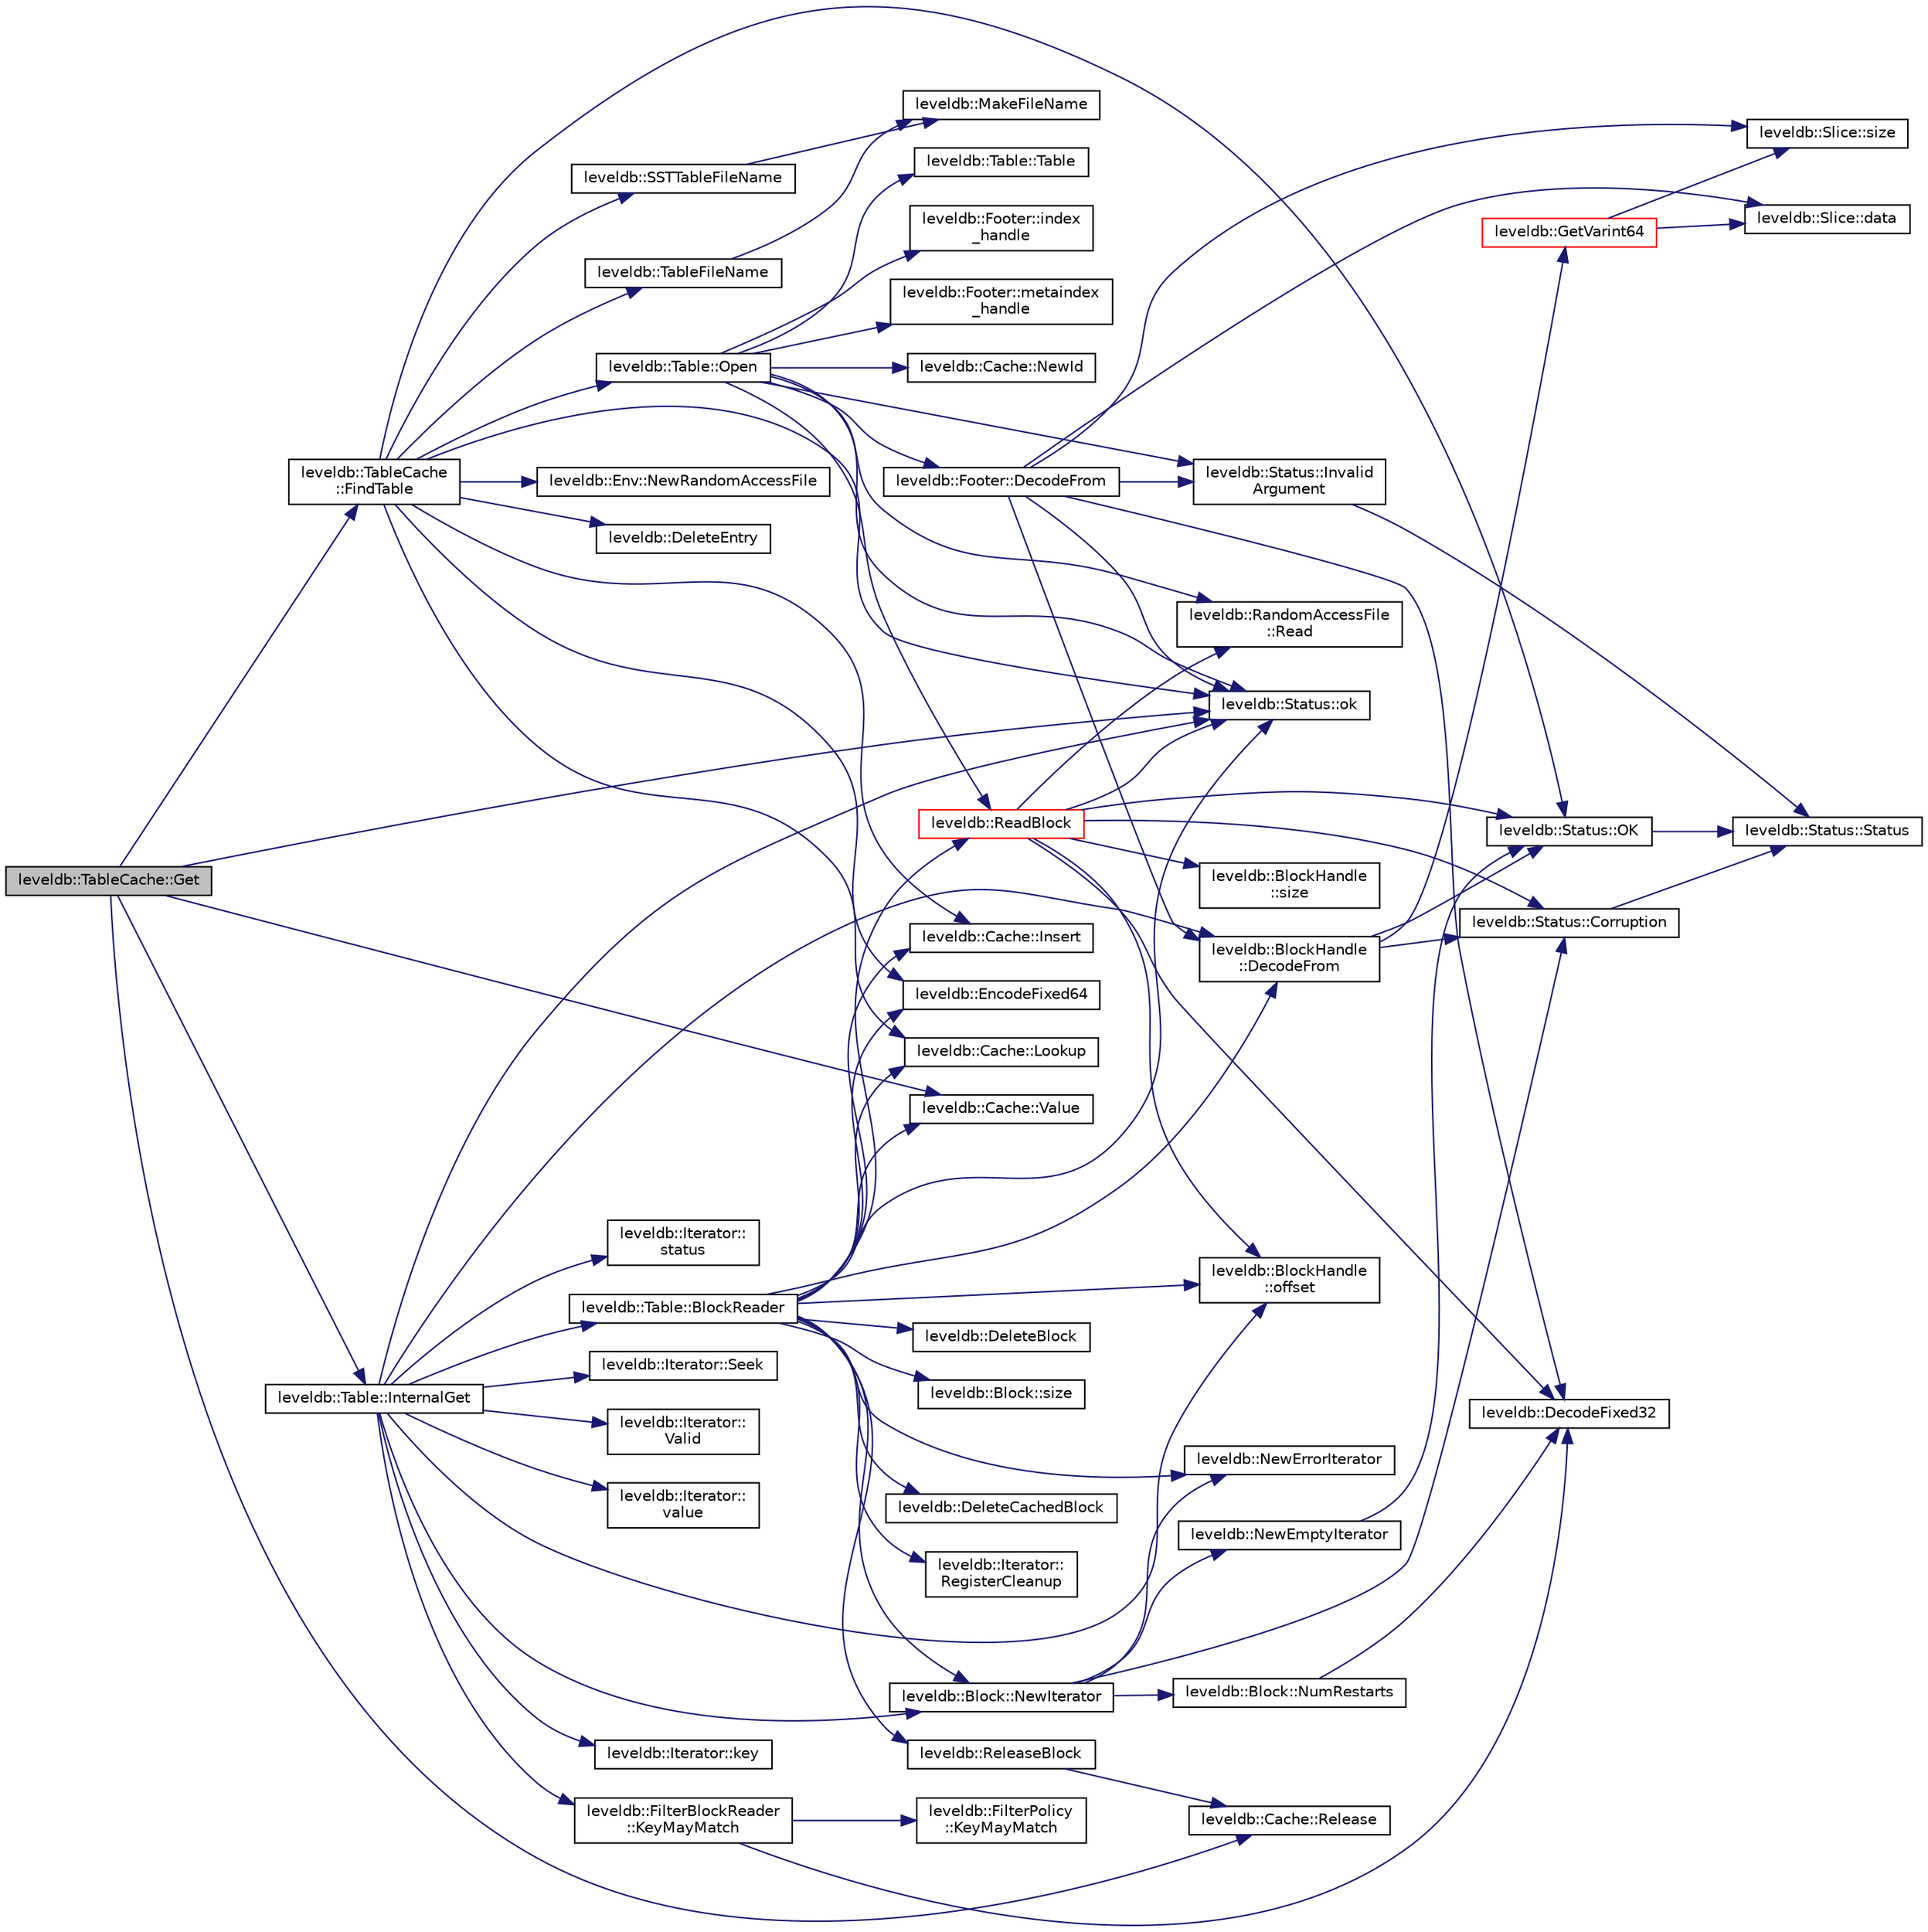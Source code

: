 digraph "leveldb::TableCache::Get"
{
  edge [fontname="Helvetica",fontsize="10",labelfontname="Helvetica",labelfontsize="10"];
  node [fontname="Helvetica",fontsize="10",shape=record];
  rankdir="LR";
  Node1 [label="leveldb::TableCache::Get",height=0.2,width=0.4,color="black", fillcolor="grey75", style="filled" fontcolor="black"];
  Node1 -> Node2 [color="midnightblue",fontsize="10",style="solid"];
  Node2 [label="leveldb::TableCache\l::FindTable",height=0.2,width=0.4,color="black", fillcolor="white", style="filled",URL="$classleveldb_1_1_table_cache.html#a7bdef9bd0719fb33021e5a638b979309"];
  Node2 -> Node3 [color="midnightblue",fontsize="10",style="solid"];
  Node3 [label="leveldb::EncodeFixed64",height=0.2,width=0.4,color="black", fillcolor="white", style="filled",URL="$namespaceleveldb.html#a725a2c0ebf763116b4ca3fb78564ff70"];
  Node2 -> Node4 [color="midnightblue",fontsize="10",style="solid"];
  Node4 [label="leveldb::Cache::Lookup",height=0.2,width=0.4,color="black", fillcolor="white", style="filled",URL="$classleveldb_1_1_cache.html#af90785205182a25cf741dc13a48d76cb"];
  Node2 -> Node5 [color="midnightblue",fontsize="10",style="solid"];
  Node5 [label="leveldb::TableFileName",height=0.2,width=0.4,color="black", fillcolor="white", style="filled",URL="$namespaceleveldb.html#ac9107e52d0ead114d749dc4b06dfd3ec"];
  Node5 -> Node6 [color="midnightblue",fontsize="10",style="solid"];
  Node6 [label="leveldb::MakeFileName",height=0.2,width=0.4,color="black", fillcolor="white", style="filled",URL="$namespaceleveldb.html#a96df2d1ac438f65a90ba02abdb8eed3b"];
  Node2 -> Node7 [color="midnightblue",fontsize="10",style="solid"];
  Node7 [label="leveldb::Env::NewRandomAccessFile",height=0.2,width=0.4,color="black", fillcolor="white", style="filled",URL="$classleveldb_1_1_env.html#a1df3e0bb2d47ee914448df9bb9ca0734"];
  Node2 -> Node8 [color="midnightblue",fontsize="10",style="solid"];
  Node8 [label="leveldb::Status::ok",height=0.2,width=0.4,color="black", fillcolor="white", style="filled",URL="$classleveldb_1_1_status.html#ab31e89a858c766716e3dc952be857c65"];
  Node2 -> Node9 [color="midnightblue",fontsize="10",style="solid"];
  Node9 [label="leveldb::SSTTableFileName",height=0.2,width=0.4,color="black", fillcolor="white", style="filled",URL="$namespaceleveldb.html#aa3f12c506ffc9bf556b6cc2185313c1a"];
  Node9 -> Node6 [color="midnightblue",fontsize="10",style="solid"];
  Node2 -> Node10 [color="midnightblue",fontsize="10",style="solid"];
  Node10 [label="leveldb::Status::OK",height=0.2,width=0.4,color="black", fillcolor="white", style="filled",URL="$classleveldb_1_1_status.html#a8e3720d233281c874a53c17e081f51b3"];
  Node10 -> Node11 [color="midnightblue",fontsize="10",style="solid"];
  Node11 [label="leveldb::Status::Status",height=0.2,width=0.4,color="black", fillcolor="white", style="filled",URL="$classleveldb_1_1_status.html#a941ec793179e81df3032a612cfe5039f"];
  Node2 -> Node12 [color="midnightblue",fontsize="10",style="solid"];
  Node12 [label="leveldb::Table::Open",height=0.2,width=0.4,color="black", fillcolor="white", style="filled",URL="$classleveldb_1_1_table.html#aa25d0e074ab4de46e583522a8c0e9582"];
  Node12 -> Node13 [color="midnightblue",fontsize="10",style="solid"];
  Node13 [label="leveldb::Status::Invalid\lArgument",height=0.2,width=0.4,color="black", fillcolor="white", style="filled",URL="$classleveldb_1_1_status.html#aefef9f88d0a6ca6d34bd9dec1670309e"];
  Node13 -> Node11 [color="midnightblue",fontsize="10",style="solid"];
  Node12 -> Node14 [color="midnightblue",fontsize="10",style="solid"];
  Node14 [label="leveldb::RandomAccessFile\l::Read",height=0.2,width=0.4,color="black", fillcolor="white", style="filled",URL="$classleveldb_1_1_random_access_file.html#a1a09fadcec904d9791a968acabca98d0"];
  Node12 -> Node8 [color="midnightblue",fontsize="10",style="solid"];
  Node12 -> Node15 [color="midnightblue",fontsize="10",style="solid"];
  Node15 [label="leveldb::Footer::DecodeFrom",height=0.2,width=0.4,color="black", fillcolor="white", style="filled",URL="$classleveldb_1_1_footer.html#a3cbcb311694e4cf410358f97d53d94e3"];
  Node15 -> Node16 [color="midnightblue",fontsize="10",style="solid"];
  Node16 [label="leveldb::Slice::data",height=0.2,width=0.4,color="black", fillcolor="white", style="filled",URL="$classleveldb_1_1_slice.html#aa64861043d9deee6889461bf0593cf73"];
  Node15 -> Node17 [color="midnightblue",fontsize="10",style="solid"];
  Node17 [label="leveldb::DecodeFixed32",height=0.2,width=0.4,color="black", fillcolor="white", style="filled",URL="$namespaceleveldb.html#adae574304f9d1ed3e95742167cd449a9"];
  Node15 -> Node13 [color="midnightblue",fontsize="10",style="solid"];
  Node15 -> Node18 [color="midnightblue",fontsize="10",style="solid"];
  Node18 [label="leveldb::BlockHandle\l::DecodeFrom",height=0.2,width=0.4,color="black", fillcolor="white", style="filled",URL="$classleveldb_1_1_block_handle.html#a1660fd202984d8d5bfa4bed6c5613621"];
  Node18 -> Node19 [color="midnightblue",fontsize="10",style="solid"];
  Node19 [label="leveldb::GetVarint64",height=0.2,width=0.4,color="red", fillcolor="white", style="filled",URL="$namespaceleveldb.html#aeb35486038249293e9b823f97dd9df0c"];
  Node19 -> Node16 [color="midnightblue",fontsize="10",style="solid"];
  Node19 -> Node20 [color="midnightblue",fontsize="10",style="solid"];
  Node20 [label="leveldb::Slice::size",height=0.2,width=0.4,color="black", fillcolor="white", style="filled",URL="$classleveldb_1_1_slice.html#a947d3173f04f8a30553e89046daf91d5"];
  Node18 -> Node10 [color="midnightblue",fontsize="10",style="solid"];
  Node18 -> Node21 [color="midnightblue",fontsize="10",style="solid"];
  Node21 [label="leveldb::Status::Corruption",height=0.2,width=0.4,color="black", fillcolor="white", style="filled",URL="$classleveldb_1_1_status.html#a755b1ee5b0029cf9ea1128f1cdff5855"];
  Node21 -> Node11 [color="midnightblue",fontsize="10",style="solid"];
  Node15 -> Node8 [color="midnightblue",fontsize="10",style="solid"];
  Node15 -> Node20 [color="midnightblue",fontsize="10",style="solid"];
  Node12 -> Node22 [color="midnightblue",fontsize="10",style="solid"];
  Node22 [label="leveldb::ReadBlock",height=0.2,width=0.4,color="red", fillcolor="white", style="filled",URL="$namespaceleveldb.html#a63198fc7656081fd62695dade629790b"];
  Node22 -> Node23 [color="midnightblue",fontsize="10",style="solid"];
  Node23 [label="leveldb::BlockHandle\l::size",height=0.2,width=0.4,color="black", fillcolor="white", style="filled",URL="$classleveldb_1_1_block_handle.html#a44931c9086cb3c30f767c751c3a7daec"];
  Node22 -> Node14 [color="midnightblue",fontsize="10",style="solid"];
  Node22 -> Node24 [color="midnightblue",fontsize="10",style="solid"];
  Node24 [label="leveldb::BlockHandle\l::offset",height=0.2,width=0.4,color="black", fillcolor="white", style="filled",URL="$classleveldb_1_1_block_handle.html#a31071c24f77e52a3bfc3a228f9f6c133"];
  Node22 -> Node8 [color="midnightblue",fontsize="10",style="solid"];
  Node22 -> Node21 [color="midnightblue",fontsize="10",style="solid"];
  Node22 -> Node17 [color="midnightblue",fontsize="10",style="solid"];
  Node22 -> Node10 [color="midnightblue",fontsize="10",style="solid"];
  Node12 -> Node25 [color="midnightblue",fontsize="10",style="solid"];
  Node25 [label="leveldb::Footer::index\l_handle",height=0.2,width=0.4,color="black", fillcolor="white", style="filled",URL="$classleveldb_1_1_footer.html#aae1a72a668da9eae3fa2f6620e3ea559"];
  Node12 -> Node26 [color="midnightblue",fontsize="10",style="solid"];
  Node26 [label="leveldb::Footer::metaindex\l_handle",height=0.2,width=0.4,color="black", fillcolor="white", style="filled",URL="$classleveldb_1_1_footer.html#a44f2334ed064f7045d76b898f5fadb6a"];
  Node12 -> Node27 [color="midnightblue",fontsize="10",style="solid"];
  Node27 [label="leveldb::Cache::NewId",height=0.2,width=0.4,color="black", fillcolor="white", style="filled",URL="$classleveldb_1_1_cache.html#ae2d79bfe747fc6c165c77398cc31e125"];
  Node12 -> Node28 [color="midnightblue",fontsize="10",style="solid"];
  Node28 [label="leveldb::Table::Table",height=0.2,width=0.4,color="black", fillcolor="white", style="filled",URL="$classleveldb_1_1_table.html#a145d0ed70dfb8cb92956bb554db222e5"];
  Node2 -> Node29 [color="midnightblue",fontsize="10",style="solid"];
  Node29 [label="leveldb::Cache::Insert",height=0.2,width=0.4,color="black", fillcolor="white", style="filled",URL="$classleveldb_1_1_cache.html#af0b55b7fa0e64184fa62e0dbe9ba9eae"];
  Node2 -> Node30 [color="midnightblue",fontsize="10",style="solid"];
  Node30 [label="leveldb::DeleteEntry",height=0.2,width=0.4,color="black", fillcolor="white", style="filled",URL="$namespaceleveldb.html#ae1152d734df7c3bdf050111f0049cd7c"];
  Node1 -> Node8 [color="midnightblue",fontsize="10",style="solid"];
  Node1 -> Node31 [color="midnightblue",fontsize="10",style="solid"];
  Node31 [label="leveldb::Cache::Value",height=0.2,width=0.4,color="black", fillcolor="white", style="filled",URL="$classleveldb_1_1_cache.html#a454920df8e68917adcf011dfb3538661"];
  Node1 -> Node32 [color="midnightblue",fontsize="10",style="solid"];
  Node32 [label="leveldb::Table::InternalGet",height=0.2,width=0.4,color="black", fillcolor="white", style="filled",URL="$classleveldb_1_1_table.html#aea7233eff55aec8dad19befe6de5bd99"];
  Node32 -> Node33 [color="midnightblue",fontsize="10",style="solid"];
  Node33 [label="leveldb::Block::NewIterator",height=0.2,width=0.4,color="black", fillcolor="white", style="filled",URL="$classleveldb_1_1_block.html#a336289029f37d18d31a1a3c178afc7b3"];
  Node33 -> Node34 [color="midnightblue",fontsize="10",style="solid"];
  Node34 [label="leveldb::NewErrorIterator",height=0.2,width=0.4,color="black", fillcolor="white", style="filled",URL="$namespaceleveldb.html#ab2c425a5fcb13b97e50e32c7b93186f5"];
  Node33 -> Node21 [color="midnightblue",fontsize="10",style="solid"];
  Node33 -> Node35 [color="midnightblue",fontsize="10",style="solid"];
  Node35 [label="leveldb::Block::NumRestarts",height=0.2,width=0.4,color="black", fillcolor="white", style="filled",URL="$classleveldb_1_1_block.html#a50f716365aa5b729943a1c3eb2d06e9d"];
  Node35 -> Node17 [color="midnightblue",fontsize="10",style="solid"];
  Node33 -> Node36 [color="midnightblue",fontsize="10",style="solid"];
  Node36 [label="leveldb::NewEmptyIterator",height=0.2,width=0.4,color="black", fillcolor="white", style="filled",URL="$namespaceleveldb.html#a3293c30e4a309a7293598b1db0f3e687"];
  Node36 -> Node10 [color="midnightblue",fontsize="10",style="solid"];
  Node32 -> Node37 [color="midnightblue",fontsize="10",style="solid"];
  Node37 [label="leveldb::Iterator::Seek",height=0.2,width=0.4,color="black", fillcolor="white", style="filled",URL="$classleveldb_1_1_iterator.html#a97a556e97ded60c677fbf4de7321ec44"];
  Node32 -> Node38 [color="midnightblue",fontsize="10",style="solid"];
  Node38 [label="leveldb::Iterator::\lValid",height=0.2,width=0.4,color="black", fillcolor="white", style="filled",URL="$classleveldb_1_1_iterator.html#a38614978bfa0586327b8e237bcb46012"];
  Node32 -> Node39 [color="midnightblue",fontsize="10",style="solid"];
  Node39 [label="leveldb::Iterator::\lvalue",height=0.2,width=0.4,color="black", fillcolor="white", style="filled",URL="$classleveldb_1_1_iterator.html#a613ac2e965518aad7a064c64c72bcf7c"];
  Node32 -> Node18 [color="midnightblue",fontsize="10",style="solid"];
  Node32 -> Node8 [color="midnightblue",fontsize="10",style="solid"];
  Node32 -> Node40 [color="midnightblue",fontsize="10",style="solid"];
  Node40 [label="leveldb::FilterBlockReader\l::KeyMayMatch",height=0.2,width=0.4,color="black", fillcolor="white", style="filled",URL="$classleveldb_1_1_filter_block_reader.html#a2c1c0cd8311b99fd92d3548b7aa240d0"];
  Node40 -> Node17 [color="midnightblue",fontsize="10",style="solid"];
  Node40 -> Node41 [color="midnightblue",fontsize="10",style="solid"];
  Node41 [label="leveldb::FilterPolicy\l::KeyMayMatch",height=0.2,width=0.4,color="black", fillcolor="white", style="filled",URL="$classleveldb_1_1_filter_policy.html#a6f8ba10ea25e0b4b8d0a6607c361c718"];
  Node32 -> Node24 [color="midnightblue",fontsize="10",style="solid"];
  Node32 -> Node42 [color="midnightblue",fontsize="10",style="solid"];
  Node42 [label="leveldb::Table::BlockReader",height=0.2,width=0.4,color="black", fillcolor="white", style="filled",URL="$classleveldb_1_1_table.html#a93b3e7e277493cbc63a55e2b141b1f30"];
  Node42 -> Node18 [color="midnightblue",fontsize="10",style="solid"];
  Node42 -> Node8 [color="midnightblue",fontsize="10",style="solid"];
  Node42 -> Node3 [color="midnightblue",fontsize="10",style="solid"];
  Node42 -> Node24 [color="midnightblue",fontsize="10",style="solid"];
  Node42 -> Node4 [color="midnightblue",fontsize="10",style="solid"];
  Node42 -> Node31 [color="midnightblue",fontsize="10",style="solid"];
  Node42 -> Node22 [color="midnightblue",fontsize="10",style="solid"];
  Node42 -> Node29 [color="midnightblue",fontsize="10",style="solid"];
  Node42 -> Node43 [color="midnightblue",fontsize="10",style="solid"];
  Node43 [label="leveldb::Block::size",height=0.2,width=0.4,color="black", fillcolor="white", style="filled",URL="$classleveldb_1_1_block.html#aa3834a89827b5363c11fbdca6d0b1c92"];
  Node42 -> Node44 [color="midnightblue",fontsize="10",style="solid"];
  Node44 [label="leveldb::DeleteCachedBlock",height=0.2,width=0.4,color="black", fillcolor="white", style="filled",URL="$namespaceleveldb.html#a77a1b25fd4adb21de059afe9ba12eea7"];
  Node42 -> Node33 [color="midnightblue",fontsize="10",style="solid"];
  Node42 -> Node45 [color="midnightblue",fontsize="10",style="solid"];
  Node45 [label="leveldb::Iterator::\lRegisterCleanup",height=0.2,width=0.4,color="black", fillcolor="white", style="filled",URL="$classleveldb_1_1_iterator.html#a8c0281f9e4a2c9dceb37aad8128b636f"];
  Node42 -> Node46 [color="midnightblue",fontsize="10",style="solid"];
  Node46 [label="leveldb::DeleteBlock",height=0.2,width=0.4,color="black", fillcolor="white", style="filled",URL="$namespaceleveldb.html#aae44808dd6055cdc2672d3afd8a9dfa2"];
  Node42 -> Node47 [color="midnightblue",fontsize="10",style="solid"];
  Node47 [label="leveldb::ReleaseBlock",height=0.2,width=0.4,color="black", fillcolor="white", style="filled",URL="$namespaceleveldb.html#a3ed529874018836778583db3af7e3e54"];
  Node47 -> Node48 [color="midnightblue",fontsize="10",style="solid"];
  Node48 [label="leveldb::Cache::Release",height=0.2,width=0.4,color="black", fillcolor="white", style="filled",URL="$classleveldb_1_1_cache.html#a712618c8bf3bfa48b7bab1fbc23c3002"];
  Node42 -> Node34 [color="midnightblue",fontsize="10",style="solid"];
  Node32 -> Node49 [color="midnightblue",fontsize="10",style="solid"];
  Node49 [label="leveldb::Iterator::key",height=0.2,width=0.4,color="black", fillcolor="white", style="filled",URL="$classleveldb_1_1_iterator.html#ad17feced6e24a1b21db5ae6940c1f220"];
  Node32 -> Node50 [color="midnightblue",fontsize="10",style="solid"];
  Node50 [label="leveldb::Iterator::\lstatus",height=0.2,width=0.4,color="black", fillcolor="white", style="filled",URL="$classleveldb_1_1_iterator.html#ac84f34623a031b7eeb23409320f76376"];
  Node1 -> Node48 [color="midnightblue",fontsize="10",style="solid"];
}
